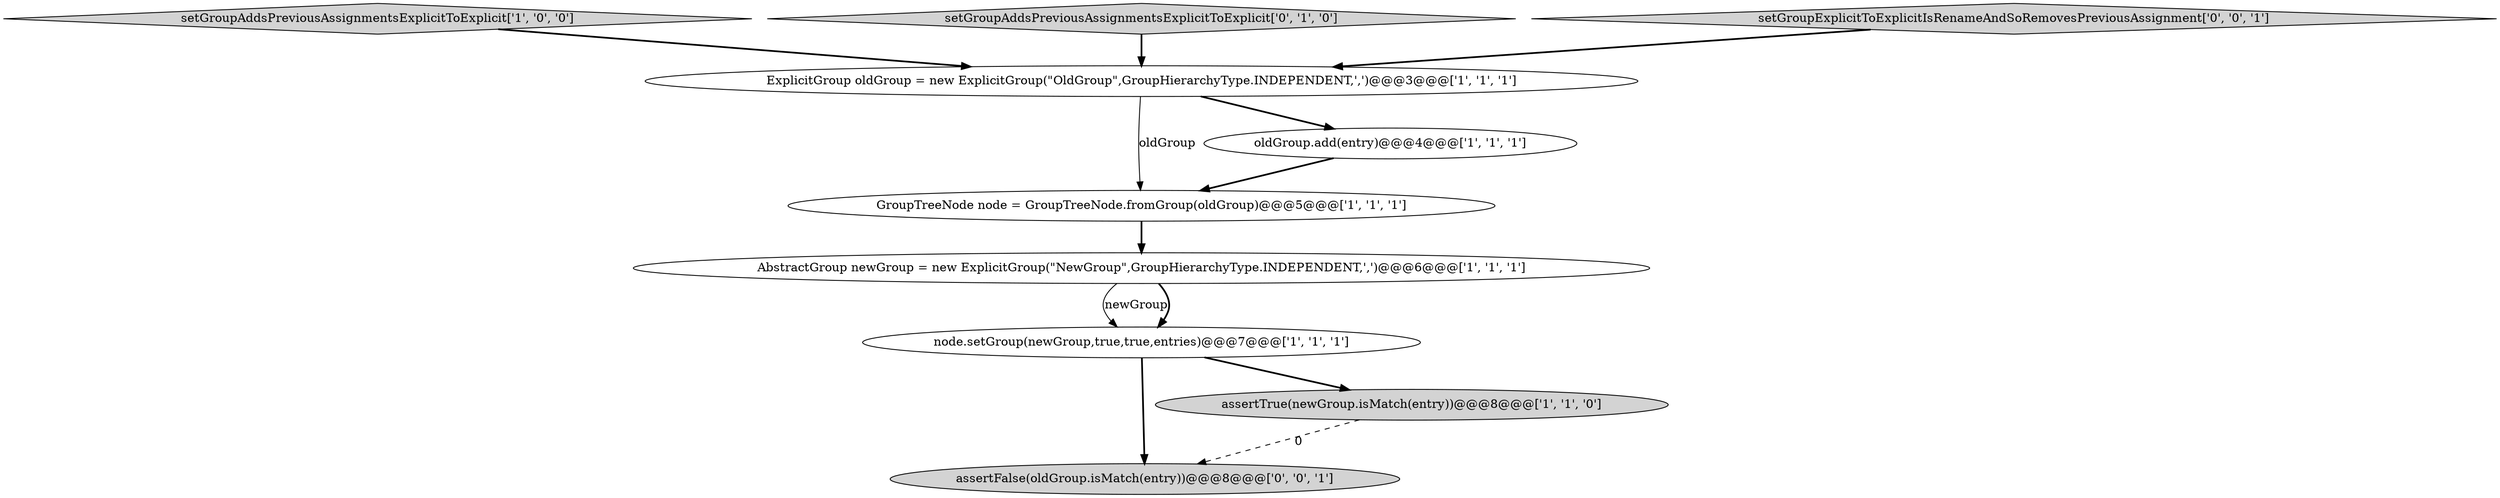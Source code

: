 digraph {
1 [style = filled, label = "ExplicitGroup oldGroup = new ExplicitGroup(\"OldGroup\",GroupHierarchyType.INDEPENDENT,',')@@@3@@@['1', '1', '1']", fillcolor = white, shape = ellipse image = "AAA0AAABBB1BBB"];
0 [style = filled, label = "node.setGroup(newGroup,true,true,entries)@@@7@@@['1', '1', '1']", fillcolor = white, shape = ellipse image = "AAA0AAABBB1BBB"];
3 [style = filled, label = "AbstractGroup newGroup = new ExplicitGroup(\"NewGroup\",GroupHierarchyType.INDEPENDENT,',')@@@6@@@['1', '1', '1']", fillcolor = white, shape = ellipse image = "AAA0AAABBB1BBB"];
6 [style = filled, label = "setGroupAddsPreviousAssignmentsExplicitToExplicit['1', '0', '0']", fillcolor = lightgray, shape = diamond image = "AAA0AAABBB1BBB"];
8 [style = filled, label = "assertFalse(oldGroup.isMatch(entry))@@@8@@@['0', '0', '1']", fillcolor = lightgray, shape = ellipse image = "AAA0AAABBB3BBB"];
5 [style = filled, label = "assertTrue(newGroup.isMatch(entry))@@@8@@@['1', '1', '0']", fillcolor = lightgray, shape = ellipse image = "AAA0AAABBB1BBB"];
7 [style = filled, label = "setGroupAddsPreviousAssignmentsExplicitToExplicit['0', '1', '0']", fillcolor = lightgray, shape = diamond image = "AAA0AAABBB2BBB"];
9 [style = filled, label = "setGroupExplicitToExplicitIsRenameAndSoRemovesPreviousAssignment['0', '0', '1']", fillcolor = lightgray, shape = diamond image = "AAA0AAABBB3BBB"];
4 [style = filled, label = "GroupTreeNode node = GroupTreeNode.fromGroup(oldGroup)@@@5@@@['1', '1', '1']", fillcolor = white, shape = ellipse image = "AAA0AAABBB1BBB"];
2 [style = filled, label = "oldGroup.add(entry)@@@4@@@['1', '1', '1']", fillcolor = white, shape = ellipse image = "AAA0AAABBB1BBB"];
1->4 [style = solid, label="oldGroup"];
5->8 [style = dashed, label="0"];
6->1 [style = bold, label=""];
4->3 [style = bold, label=""];
3->0 [style = solid, label="newGroup"];
1->2 [style = bold, label=""];
7->1 [style = bold, label=""];
9->1 [style = bold, label=""];
2->4 [style = bold, label=""];
3->0 [style = bold, label=""];
0->5 [style = bold, label=""];
0->8 [style = bold, label=""];
}
